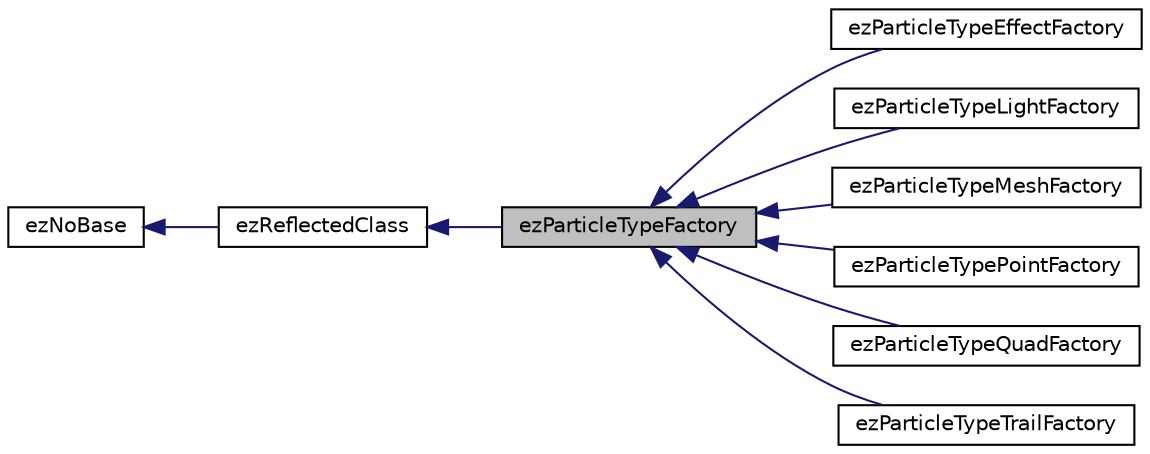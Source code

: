 digraph "ezParticleTypeFactory"
{
 // LATEX_PDF_SIZE
  edge [fontname="Helvetica",fontsize="10",labelfontname="Helvetica",labelfontsize="10"];
  node [fontname="Helvetica",fontsize="10",shape=record];
  rankdir="LR";
  Node1 [label="ezParticleTypeFactory",height=0.2,width=0.4,color="black", fillcolor="grey75", style="filled", fontcolor="black",tooltip=" "];
  Node2 -> Node1 [dir="back",color="midnightblue",fontsize="10",style="solid",fontname="Helvetica"];
  Node2 [label="ezReflectedClass",height=0.2,width=0.4,color="black", fillcolor="white", style="filled",URL="$db/d45/classez_reflected_class.htm",tooltip="All classes that should be dynamically reflectable, need to be derived from this base class."];
  Node3 -> Node2 [dir="back",color="midnightblue",fontsize="10",style="solid",fontname="Helvetica"];
  Node3 [label="ezNoBase",height=0.2,width=0.4,color="black", fillcolor="white", style="filled",URL="$d4/d02/classez_no_base.htm",tooltip="Dummy type to pass to templates and macros that expect a base type for a class that has no base."];
  Node1 -> Node4 [dir="back",color="midnightblue",fontsize="10",style="solid",fontname="Helvetica"];
  Node4 [label="ezParticleTypeEffectFactory",height=0.2,width=0.4,color="black", fillcolor="white", style="filled",URL="$da/d14/classez_particle_type_effect_factory.htm",tooltip=" "];
  Node1 -> Node5 [dir="back",color="midnightblue",fontsize="10",style="solid",fontname="Helvetica"];
  Node5 [label="ezParticleTypeLightFactory",height=0.2,width=0.4,color="black", fillcolor="white", style="filled",URL="$d4/da1/classez_particle_type_light_factory.htm",tooltip=" "];
  Node1 -> Node6 [dir="back",color="midnightblue",fontsize="10",style="solid",fontname="Helvetica"];
  Node6 [label="ezParticleTypeMeshFactory",height=0.2,width=0.4,color="black", fillcolor="white", style="filled",URL="$d9/d5f/classez_particle_type_mesh_factory.htm",tooltip=" "];
  Node1 -> Node7 [dir="back",color="midnightblue",fontsize="10",style="solid",fontname="Helvetica"];
  Node7 [label="ezParticleTypePointFactory",height=0.2,width=0.4,color="black", fillcolor="white", style="filled",URL="$d8/dad/classez_particle_type_point_factory.htm",tooltip=" "];
  Node1 -> Node8 [dir="back",color="midnightblue",fontsize="10",style="solid",fontname="Helvetica"];
  Node8 [label="ezParticleTypeQuadFactory",height=0.2,width=0.4,color="black", fillcolor="white", style="filled",URL="$d0/d1e/classez_particle_type_quad_factory.htm",tooltip=" "];
  Node1 -> Node9 [dir="back",color="midnightblue",fontsize="10",style="solid",fontname="Helvetica"];
  Node9 [label="ezParticleTypeTrailFactory",height=0.2,width=0.4,color="black", fillcolor="white", style="filled",URL="$d6/d95/classez_particle_type_trail_factory.htm",tooltip=" "];
}
